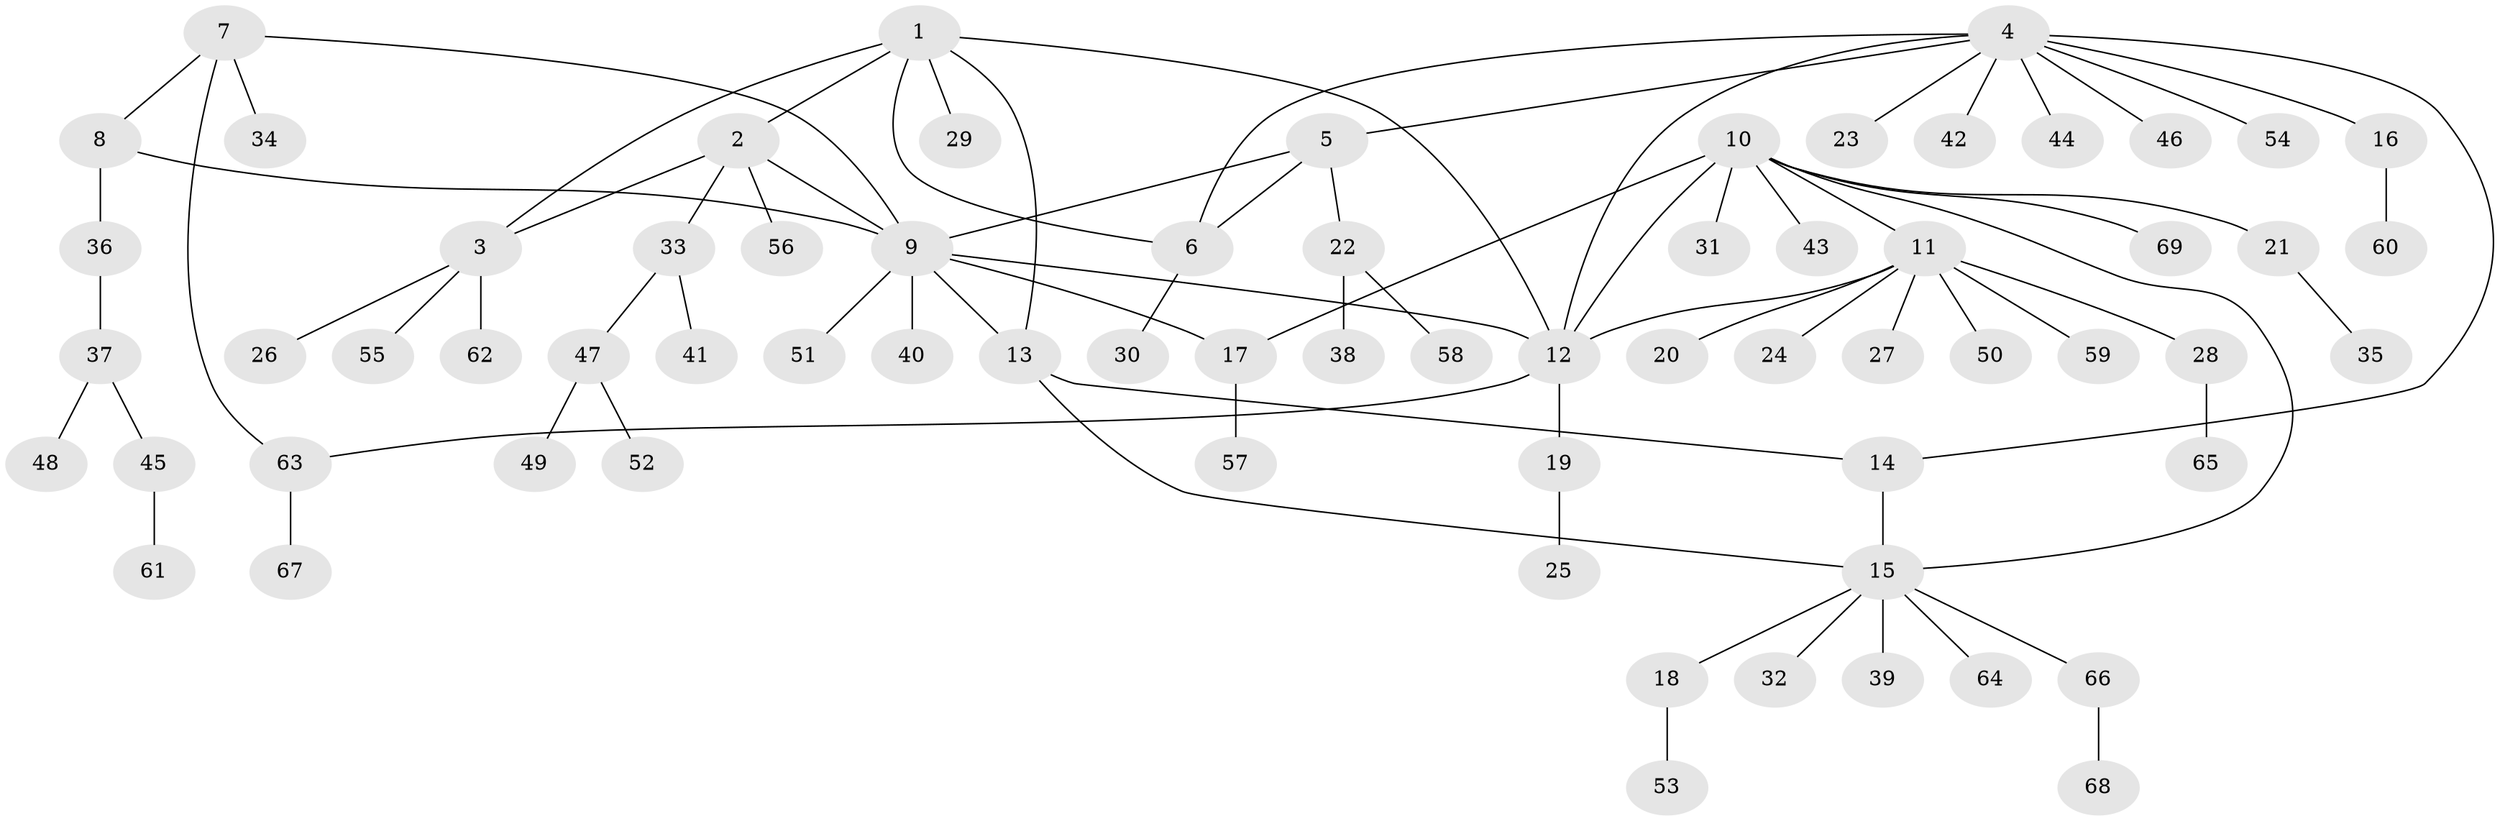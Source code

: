 // coarse degree distribution, {5: 0.05, 1: 0.55, 4: 0.05, 3: 0.25, 13: 0.05, 2: 0.05}
// Generated by graph-tools (version 1.1) at 2025/58/03/04/25 21:58:29]
// undirected, 69 vertices, 81 edges
graph export_dot {
graph [start="1"]
  node [color=gray90,style=filled];
  1;
  2;
  3;
  4;
  5;
  6;
  7;
  8;
  9;
  10;
  11;
  12;
  13;
  14;
  15;
  16;
  17;
  18;
  19;
  20;
  21;
  22;
  23;
  24;
  25;
  26;
  27;
  28;
  29;
  30;
  31;
  32;
  33;
  34;
  35;
  36;
  37;
  38;
  39;
  40;
  41;
  42;
  43;
  44;
  45;
  46;
  47;
  48;
  49;
  50;
  51;
  52;
  53;
  54;
  55;
  56;
  57;
  58;
  59;
  60;
  61;
  62;
  63;
  64;
  65;
  66;
  67;
  68;
  69;
  1 -- 2;
  1 -- 3;
  1 -- 6;
  1 -- 12;
  1 -- 13;
  1 -- 29;
  2 -- 3;
  2 -- 9;
  2 -- 33;
  2 -- 56;
  3 -- 26;
  3 -- 55;
  3 -- 62;
  4 -- 5;
  4 -- 6;
  4 -- 12;
  4 -- 14;
  4 -- 16;
  4 -- 23;
  4 -- 42;
  4 -- 44;
  4 -- 46;
  4 -- 54;
  5 -- 6;
  5 -- 9;
  5 -- 22;
  6 -- 30;
  7 -- 8;
  7 -- 9;
  7 -- 34;
  7 -- 63;
  8 -- 9;
  8 -- 36;
  9 -- 12;
  9 -- 13;
  9 -- 17;
  9 -- 40;
  9 -- 51;
  10 -- 11;
  10 -- 12;
  10 -- 15;
  10 -- 17;
  10 -- 21;
  10 -- 31;
  10 -- 43;
  10 -- 69;
  11 -- 12;
  11 -- 20;
  11 -- 24;
  11 -- 27;
  11 -- 28;
  11 -- 50;
  11 -- 59;
  12 -- 19;
  12 -- 63;
  13 -- 14;
  13 -- 15;
  14 -- 15;
  15 -- 18;
  15 -- 32;
  15 -- 39;
  15 -- 64;
  15 -- 66;
  16 -- 60;
  17 -- 57;
  18 -- 53;
  19 -- 25;
  21 -- 35;
  22 -- 38;
  22 -- 58;
  28 -- 65;
  33 -- 41;
  33 -- 47;
  36 -- 37;
  37 -- 45;
  37 -- 48;
  45 -- 61;
  47 -- 49;
  47 -- 52;
  63 -- 67;
  66 -- 68;
}
